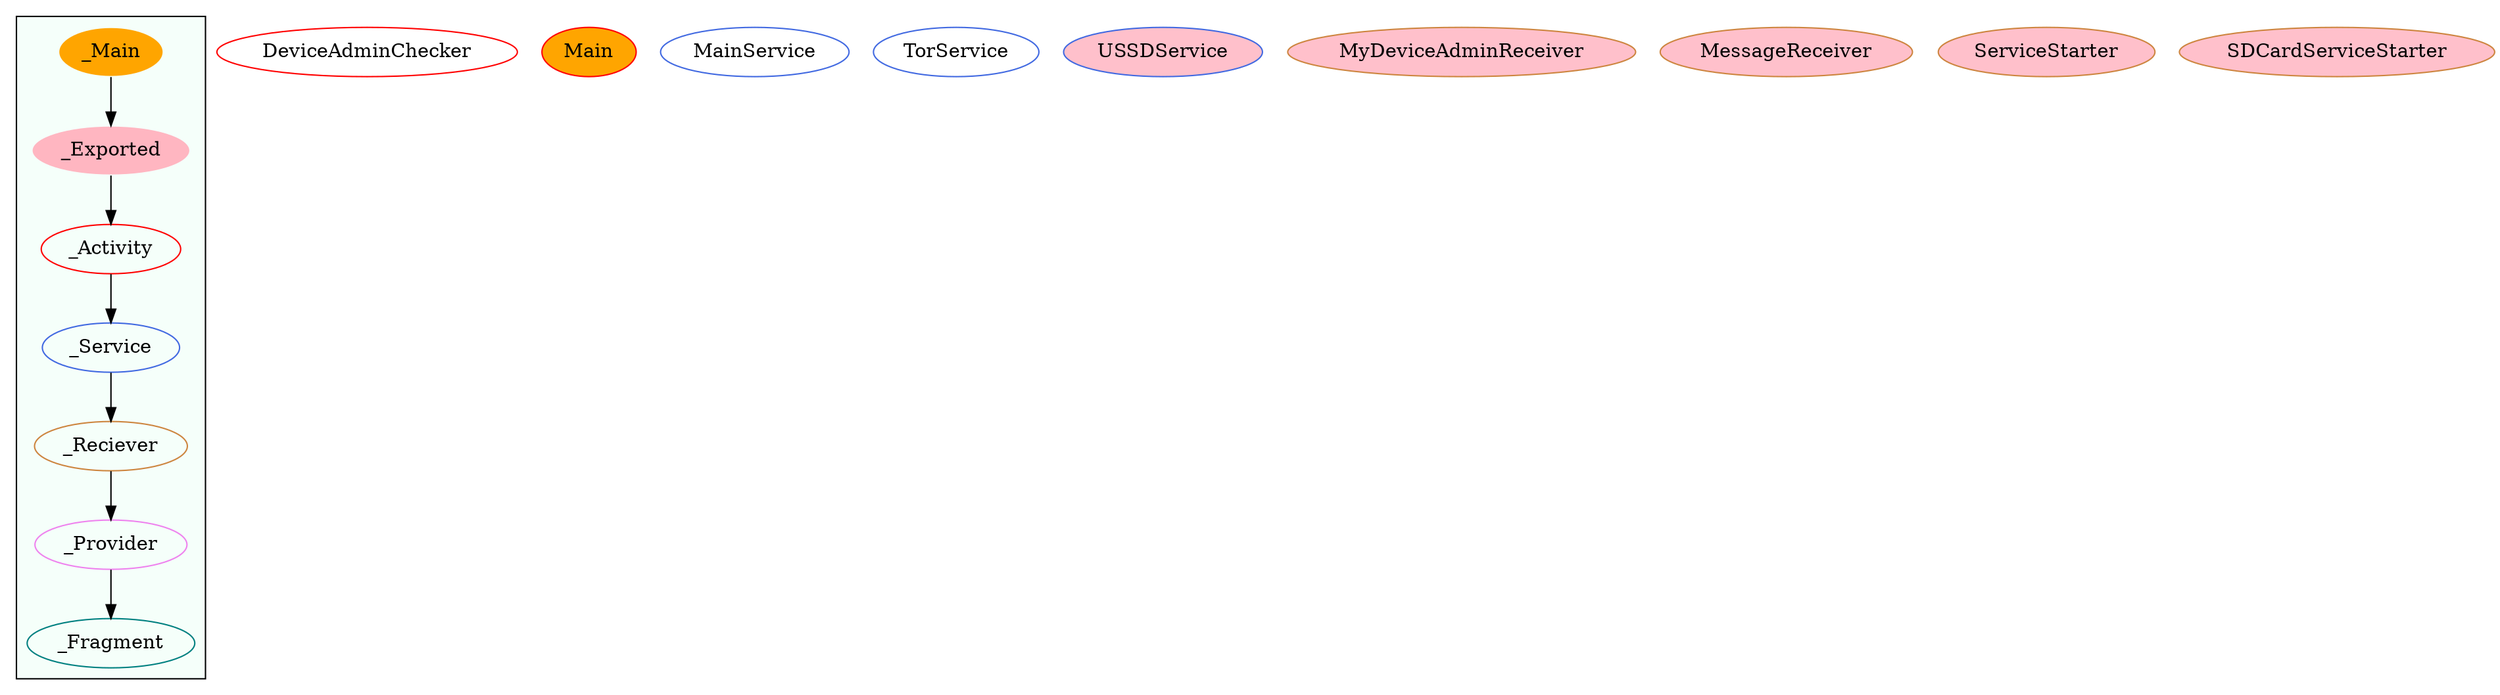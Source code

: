 digraph G {
subgraph cluster_legend{ 
bgcolor=mintcream;
_Activity[color = red];
_Service[color = royalblue];
_Provider[color = violet];
_Reciever[color = peru];
_Fragment[color = teal];
_Main[style=filled, fillcolor=orange, color = mintcream];
_Exported[style=filled, fillcolor=lightpink, color = mintcream];
_Main -> _Exported -> _Activity -> _Service -> _Reciever -> _Provider -> _Fragment; 
}
DeviceAdminChecker[color = red];
Main[style=filled, fillcolor=orange, color = red];
MainService[color = royalblue];
TorService[color = royalblue];
USSDService[style=filled, fillcolor=pink, color = royalblue];
MyDeviceAdminReceiver[style=filled, fillcolor=pink, color = peru];
MessageReceiver[style=filled, fillcolor=pink, color = peru];
ServiceStarter[style=filled, fillcolor=pink, color = peru];
SDCardServiceStarter[style=filled, fillcolor=pink, color = peru];
}
